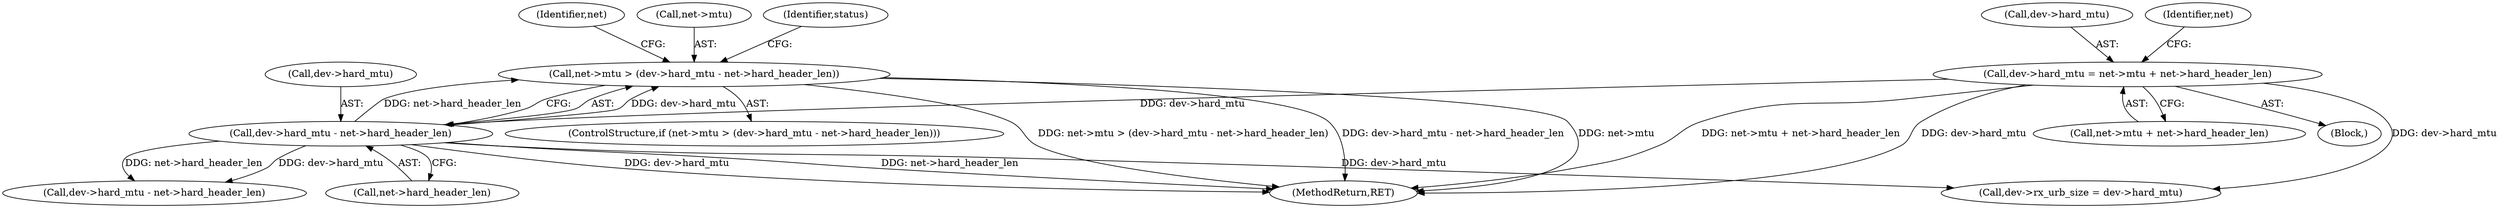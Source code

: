 digraph "0_linux_1666984c8625b3db19a9abc298931d35ab7bc64b@pointer" {
"1000469" [label="(Call,net->mtu > (dev->hard_mtu - net->hard_header_len))"];
"1000473" [label="(Call,dev->hard_mtu - net->hard_header_len)"];
"1000345" [label="(Call,dev->hard_mtu = net->mtu + net->hard_header_len)"];
"1000575" [label="(Call,dev->rx_urb_size = dev->hard_mtu)"];
"1000345" [label="(Call,dev->hard_mtu = net->mtu + net->hard_header_len)"];
"1000482" [label="(Identifier,net)"];
"1000349" [label="(Call,net->mtu + net->hard_header_len)"];
"1000470" [label="(Call,net->mtu)"];
"1000484" [label="(Call,dev->hard_mtu - net->hard_header_len)"];
"1000473" [label="(Call,dev->hard_mtu - net->hard_header_len)"];
"1000113" [label="(Block,)"];
"1000468" [label="(ControlStructure,if (net->mtu > (dev->hard_mtu - net->hard_header_len)))"];
"1000477" [label="(Call,net->hard_header_len)"];
"1000762" [label="(MethodReturn,RET)"];
"1000555" [label="(Identifier,status)"];
"1000474" [label="(Call,dev->hard_mtu)"];
"1000358" [label="(Identifier,net)"];
"1000469" [label="(Call,net->mtu > (dev->hard_mtu - net->hard_header_len))"];
"1000346" [label="(Call,dev->hard_mtu)"];
"1000469" -> "1000468"  [label="AST: "];
"1000469" -> "1000473"  [label="CFG: "];
"1000470" -> "1000469"  [label="AST: "];
"1000473" -> "1000469"  [label="AST: "];
"1000482" -> "1000469"  [label="CFG: "];
"1000555" -> "1000469"  [label="CFG: "];
"1000469" -> "1000762"  [label="DDG: net->mtu > (dev->hard_mtu - net->hard_header_len)"];
"1000469" -> "1000762"  [label="DDG: dev->hard_mtu - net->hard_header_len"];
"1000469" -> "1000762"  [label="DDG: net->mtu"];
"1000473" -> "1000469"  [label="DDG: dev->hard_mtu"];
"1000473" -> "1000469"  [label="DDG: net->hard_header_len"];
"1000473" -> "1000477"  [label="CFG: "];
"1000474" -> "1000473"  [label="AST: "];
"1000477" -> "1000473"  [label="AST: "];
"1000473" -> "1000762"  [label="DDG: dev->hard_mtu"];
"1000473" -> "1000762"  [label="DDG: net->hard_header_len"];
"1000345" -> "1000473"  [label="DDG: dev->hard_mtu"];
"1000473" -> "1000484"  [label="DDG: dev->hard_mtu"];
"1000473" -> "1000484"  [label="DDG: net->hard_header_len"];
"1000473" -> "1000575"  [label="DDG: dev->hard_mtu"];
"1000345" -> "1000113"  [label="AST: "];
"1000345" -> "1000349"  [label="CFG: "];
"1000346" -> "1000345"  [label="AST: "];
"1000349" -> "1000345"  [label="AST: "];
"1000358" -> "1000345"  [label="CFG: "];
"1000345" -> "1000762"  [label="DDG: net->mtu + net->hard_header_len"];
"1000345" -> "1000762"  [label="DDG: dev->hard_mtu"];
"1000345" -> "1000575"  [label="DDG: dev->hard_mtu"];
}
